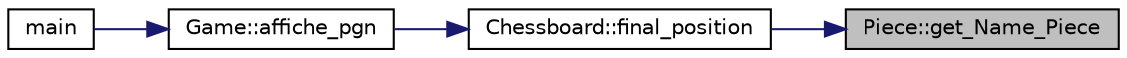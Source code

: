 digraph "Piece::get_Name_Piece"
{
 // LATEX_PDF_SIZE
  edge [fontname="Helvetica",fontsize="10",labelfontname="Helvetica",labelfontsize="10"];
  node [fontname="Helvetica",fontsize="10",shape=record];
  rankdir="RL";
  Node1 [label="Piece::get_Name_Piece",height=0.2,width=0.4,color="black", fillcolor="grey75", style="filled", fontcolor="black",tooltip="renvoie le nom de la pièce"];
  Node1 -> Node2 [dir="back",color="midnightblue",fontsize="10",style="solid",fontname="Helvetica"];
  Node2 [label="Chessboard::final_position",height=0.2,width=0.4,color="black", fillcolor="white", style="filled",URL="$df/d81/classChessboard.html#a964d18040457b83fad3cb3a1a9a3a16f",tooltip="la position finale du jeu sous une forme canonique, on récupère le contenu de chaque case en parcouta..."];
  Node2 -> Node3 [dir="back",color="midnightblue",fontsize="10",style="solid",fontname="Helvetica"];
  Node3 [label="Game::affiche_pgn",height=0.2,width=0.4,color="black", fillcolor="white", style="filled",URL="$d9/d68/classGame.html#a088203d7f976366b73c038e0db0ae55a",tooltip="s'occupe de l'affichage final au format pgn"];
  Node3 -> Node4 [dir="back",color="midnightblue",fontsize="10",style="solid",fontname="Helvetica"];
  Node4 [label="main",height=0.2,width=0.4,color="black", fillcolor="white", style="filled",URL="$dd/d66/echecs_8cpp.html#ae66f6b31b5ad750f1fe042a706a4e3d4",tooltip=" "];
}
